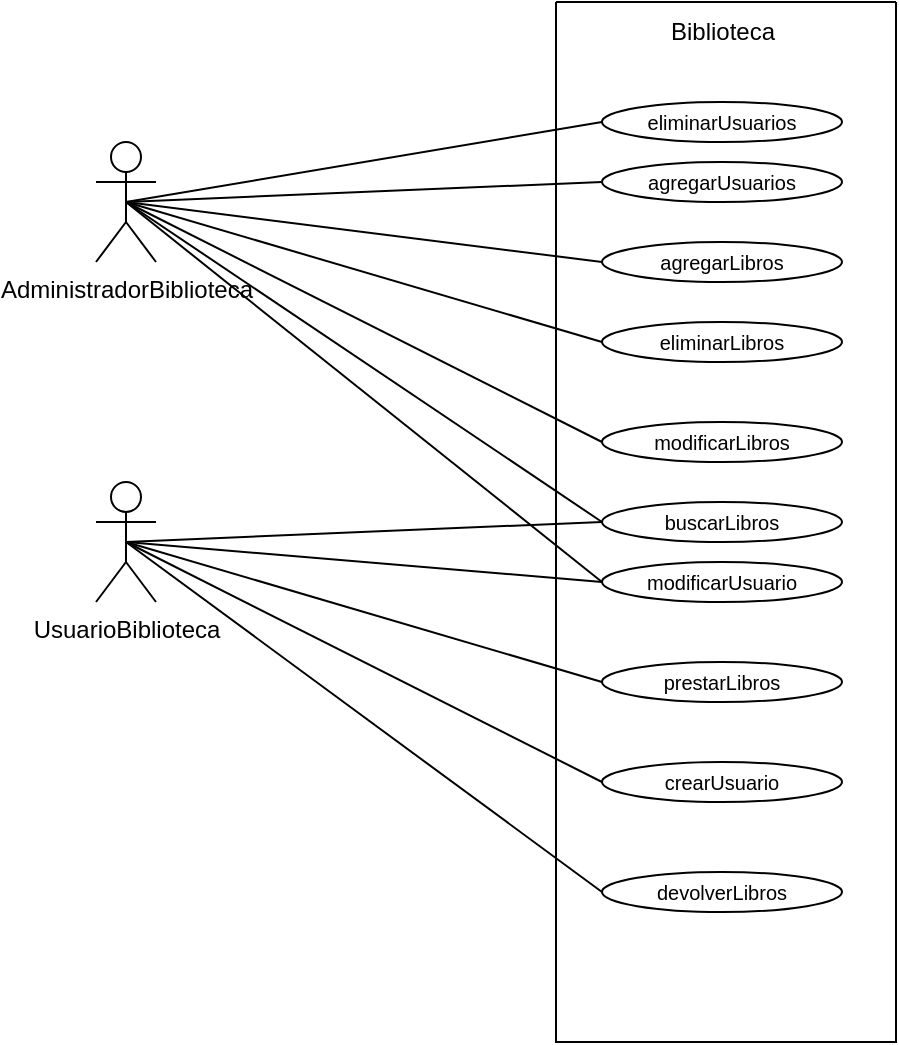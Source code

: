 <mxfile version="23.1.5" type="device">
  <diagram name="Página-1" id="iNeeuXbMr_8V0bboCuFO">
    <mxGraphModel dx="666" dy="494" grid="1" gridSize="10" guides="1" tooltips="1" connect="1" arrows="1" fold="1" page="1" pageScale="1" pageWidth="827" pageHeight="1169" math="0" shadow="0">
      <root>
        <mxCell id="0" />
        <mxCell id="1" parent="0" />
        <mxCell id="fu57weQBIEry1WZQB3Y1-12" value="AdministradorBiblioteca" style="shape=umlActor;verticalLabelPosition=bottom;verticalAlign=top;html=1;outlineConnect=0;" vertex="1" parent="1">
          <mxGeometry x="170" y="190" width="30" height="60" as="geometry" />
        </mxCell>
        <mxCell id="fu57weQBIEry1WZQB3Y1-13" value="UsuarioBiblioteca&lt;div&gt;&lt;br/&gt;&lt;/div&gt;" style="shape=umlActor;verticalLabelPosition=bottom;verticalAlign=top;html=1;outlineConnect=0;" vertex="1" parent="1">
          <mxGeometry x="170" y="360" width="30" height="60" as="geometry" />
        </mxCell>
        <mxCell id="fu57weQBIEry1WZQB3Y1-22" value="" style="swimlane;startSize=0;" vertex="1" parent="1">
          <mxGeometry x="400" y="120" width="170" height="520" as="geometry">
            <mxRectangle x="380" y="90" width="50" height="40" as="alternateBounds" />
          </mxGeometry>
        </mxCell>
        <mxCell id="fu57weQBIEry1WZQB3Y1-23" value="Biblioteca" style="text;html=1;align=center;verticalAlign=middle;resizable=0;points=[];autosize=1;strokeColor=none;fillColor=none;" vertex="1" parent="fu57weQBIEry1WZQB3Y1-22">
          <mxGeometry x="43" width="80" height="30" as="geometry" />
        </mxCell>
        <mxCell id="fu57weQBIEry1WZQB3Y1-25" value="&lt;font style=&quot;font-size: 10px;&quot;&gt;prestarLibros&lt;br&gt;&lt;/font&gt;" style="ellipse;whiteSpace=wrap;html=1;" vertex="1" parent="fu57weQBIEry1WZQB3Y1-22">
          <mxGeometry x="23" y="330" width="120" height="20" as="geometry" />
        </mxCell>
        <mxCell id="fu57weQBIEry1WZQB3Y1-26" value="&lt;font style=&quot;font-size: 10px;&quot;&gt;devolverLibros&lt;br&gt;&lt;/font&gt;" style="ellipse;whiteSpace=wrap;html=1;" vertex="1" parent="fu57weQBIEry1WZQB3Y1-22">
          <mxGeometry x="23" y="435" width="120" height="20" as="geometry" />
        </mxCell>
        <mxCell id="fu57weQBIEry1WZQB3Y1-27" value="&lt;font style=&quot;font-size: 10px;&quot;&gt;agregarUsuarios&lt;br&gt;&lt;/font&gt;" style="ellipse;whiteSpace=wrap;html=1;" vertex="1" parent="fu57weQBIEry1WZQB3Y1-22">
          <mxGeometry x="23" y="80" width="120" height="20" as="geometry" />
        </mxCell>
        <mxCell id="fu57weQBIEry1WZQB3Y1-29" value="&lt;font style=&quot;font-size: 10px;&quot;&gt;agregarLibros&lt;br&gt;&lt;/font&gt;" style="ellipse;whiteSpace=wrap;html=1;" vertex="1" parent="fu57weQBIEry1WZQB3Y1-22">
          <mxGeometry x="23" y="120" width="120" height="20" as="geometry" />
        </mxCell>
        <mxCell id="fu57weQBIEry1WZQB3Y1-37" value="&lt;font style=&quot;font-size: 10px;&quot;&gt;crearUsuario&lt;br&gt;&lt;/font&gt;" style="ellipse;whiteSpace=wrap;html=1;" vertex="1" parent="fu57weQBIEry1WZQB3Y1-22">
          <mxGeometry x="23" y="380" width="120" height="20" as="geometry" />
        </mxCell>
        <mxCell id="fu57weQBIEry1WZQB3Y1-38" style="edgeStyle=orthogonalEdgeStyle;rounded=0;orthogonalLoop=1;jettySize=auto;html=1;exitX=0.5;exitY=1;exitDx=0;exitDy=0;" edge="1" parent="fu57weQBIEry1WZQB3Y1-22" source="fu57weQBIEry1WZQB3Y1-29" target="fu57weQBIEry1WZQB3Y1-29">
          <mxGeometry relative="1" as="geometry" />
        </mxCell>
        <mxCell id="fu57weQBIEry1WZQB3Y1-48" value="&lt;font style=&quot;font-size: 10px;&quot;&gt;buscarLibros&lt;br&gt;&lt;/font&gt;" style="ellipse;whiteSpace=wrap;html=1;" vertex="1" parent="fu57weQBIEry1WZQB3Y1-22">
          <mxGeometry x="23" y="250" width="120" height="20" as="geometry" />
        </mxCell>
        <mxCell id="fu57weQBIEry1WZQB3Y1-61" value="&lt;font style=&quot;font-size: 10px;&quot;&gt;eliminarLibros&lt;br&gt;&lt;/font&gt;" style="ellipse;whiteSpace=wrap;html=1;" vertex="1" parent="fu57weQBIEry1WZQB3Y1-22">
          <mxGeometry x="23" y="160" width="120" height="20" as="geometry" />
        </mxCell>
        <mxCell id="fu57weQBIEry1WZQB3Y1-69" value="&lt;font style=&quot;font-size: 10px;&quot;&gt;eliminarUsuarios&lt;br&gt;&lt;/font&gt;" style="ellipse;whiteSpace=wrap;html=1;" vertex="1" parent="fu57weQBIEry1WZQB3Y1-22">
          <mxGeometry x="23" y="50" width="120" height="20" as="geometry" />
        </mxCell>
        <mxCell id="fu57weQBIEry1WZQB3Y1-71" value="&lt;font style=&quot;font-size: 10px;&quot;&gt;modificarLibros&lt;br&gt;&lt;/font&gt;" style="ellipse;whiteSpace=wrap;html=1;" vertex="1" parent="fu57weQBIEry1WZQB3Y1-22">
          <mxGeometry x="23" y="210" width="120" height="20" as="geometry" />
        </mxCell>
        <mxCell id="fu57weQBIEry1WZQB3Y1-73" value="&lt;font style=&quot;font-size: 10px;&quot;&gt;modificarUsuario&lt;br&gt;&lt;/font&gt;" style="ellipse;whiteSpace=wrap;html=1;" vertex="1" parent="fu57weQBIEry1WZQB3Y1-22">
          <mxGeometry x="23" y="280" width="120" height="20" as="geometry" />
        </mxCell>
        <mxCell id="fu57weQBIEry1WZQB3Y1-60" value="" style="endArrow=none;html=1;rounded=0;exitX=0.5;exitY=0.5;exitDx=0;exitDy=0;exitPerimeter=0;entryX=0;entryY=0.5;entryDx=0;entryDy=0;" edge="1" parent="1" source="fu57weQBIEry1WZQB3Y1-12" target="fu57weQBIEry1WZQB3Y1-27">
          <mxGeometry width="50" height="50" relative="1" as="geometry">
            <mxPoint x="195" y="230" as="sourcePoint" />
            <mxPoint x="433" y="210" as="targetPoint" />
          </mxGeometry>
        </mxCell>
        <mxCell id="fu57weQBIEry1WZQB3Y1-62" value="" style="endArrow=none;html=1;rounded=0;exitX=0.5;exitY=0.5;exitDx=0;exitDy=0;exitPerimeter=0;entryX=0;entryY=0.5;entryDx=0;entryDy=0;" edge="1" parent="1" source="fu57weQBIEry1WZQB3Y1-12" target="fu57weQBIEry1WZQB3Y1-61">
          <mxGeometry width="50" height="50" relative="1" as="geometry">
            <mxPoint x="185" y="310" as="sourcePoint" />
            <mxPoint x="423" y="330" as="targetPoint" />
          </mxGeometry>
        </mxCell>
        <mxCell id="fu57weQBIEry1WZQB3Y1-63" value="" style="endArrow=none;html=1;rounded=0;exitX=0.5;exitY=0.5;exitDx=0;exitDy=0;exitPerimeter=0;entryX=0;entryY=0.5;entryDx=0;entryDy=0;" edge="1" parent="1" source="fu57weQBIEry1WZQB3Y1-12" target="fu57weQBIEry1WZQB3Y1-29">
          <mxGeometry width="50" height="50" relative="1" as="geometry">
            <mxPoint x="195" y="240" as="sourcePoint" />
            <mxPoint x="433" y="260" as="targetPoint" />
          </mxGeometry>
        </mxCell>
        <mxCell id="fu57weQBIEry1WZQB3Y1-64" value="" style="endArrow=none;html=1;rounded=0;exitX=0.5;exitY=0.5;exitDx=0;exitDy=0;exitPerimeter=0;entryX=0;entryY=0.5;entryDx=0;entryDy=0;" edge="1" parent="1" source="fu57weQBIEry1WZQB3Y1-12" target="fu57weQBIEry1WZQB3Y1-48">
          <mxGeometry width="50" height="50" relative="1" as="geometry">
            <mxPoint x="162" y="330" as="sourcePoint" />
            <mxPoint x="400" y="350" as="targetPoint" />
          </mxGeometry>
        </mxCell>
        <mxCell id="fu57weQBIEry1WZQB3Y1-65" value="" style="endArrow=none;html=1;rounded=0;exitX=0.5;exitY=0.5;exitDx=0;exitDy=0;exitPerimeter=0;entryX=0;entryY=0.5;entryDx=0;entryDy=0;" edge="1" parent="1" source="fu57weQBIEry1WZQB3Y1-13" target="fu57weQBIEry1WZQB3Y1-25">
          <mxGeometry width="50" height="50" relative="1" as="geometry">
            <mxPoint x="220" y="410" as="sourcePoint" />
            <mxPoint x="458" y="430" as="targetPoint" />
          </mxGeometry>
        </mxCell>
        <mxCell id="fu57weQBIEry1WZQB3Y1-66" value="" style="endArrow=none;html=1;rounded=0;exitX=0.5;exitY=0.5;exitDx=0;exitDy=0;exitPerimeter=0;entryX=0;entryY=0.5;entryDx=0;entryDy=0;" edge="1" parent="1" source="fu57weQBIEry1WZQB3Y1-13" target="fu57weQBIEry1WZQB3Y1-48">
          <mxGeometry width="50" height="50" relative="1" as="geometry">
            <mxPoint x="220" y="360" as="sourcePoint" />
            <mxPoint x="420" y="360" as="targetPoint" />
          </mxGeometry>
        </mxCell>
        <mxCell id="fu57weQBIEry1WZQB3Y1-67" value="" style="endArrow=none;html=1;rounded=0;exitX=0.5;exitY=0.5;exitDx=0;exitDy=0;exitPerimeter=0;entryX=0;entryY=0.5;entryDx=0;entryDy=0;" edge="1" parent="1" source="fu57weQBIEry1WZQB3Y1-13" target="fu57weQBIEry1WZQB3Y1-37">
          <mxGeometry width="50" height="50" relative="1" as="geometry">
            <mxPoint x="205" y="410" as="sourcePoint" />
            <mxPoint x="443" y="520" as="targetPoint" />
          </mxGeometry>
        </mxCell>
        <mxCell id="fu57weQBIEry1WZQB3Y1-68" value="" style="endArrow=none;html=1;rounded=0;exitX=0.5;exitY=0.5;exitDx=0;exitDy=0;exitPerimeter=0;entryX=0;entryY=0.5;entryDx=0;entryDy=0;" edge="1" parent="1" source="fu57weQBIEry1WZQB3Y1-13" target="fu57weQBIEry1WZQB3Y1-26">
          <mxGeometry width="50" height="50" relative="1" as="geometry">
            <mxPoint x="215" y="420" as="sourcePoint" />
            <mxPoint x="453" y="530" as="targetPoint" />
          </mxGeometry>
        </mxCell>
        <mxCell id="fu57weQBIEry1WZQB3Y1-70" value="" style="endArrow=none;html=1;rounded=0;exitX=0.5;exitY=0.5;exitDx=0;exitDy=0;exitPerimeter=0;entryX=0;entryY=0.5;entryDx=0;entryDy=0;" edge="1" parent="1" source="fu57weQBIEry1WZQB3Y1-12" target="fu57weQBIEry1WZQB3Y1-69">
          <mxGeometry width="50" height="50" relative="1" as="geometry">
            <mxPoint x="195" y="190" as="sourcePoint" />
            <mxPoint x="433" y="190" as="targetPoint" />
          </mxGeometry>
        </mxCell>
        <mxCell id="fu57weQBIEry1WZQB3Y1-72" value="" style="endArrow=none;html=1;rounded=0;exitX=0.5;exitY=0.5;exitDx=0;exitDy=0;exitPerimeter=0;entryX=0;entryY=0.5;entryDx=0;entryDy=0;" edge="1" parent="1" source="fu57weQBIEry1WZQB3Y1-12" target="fu57weQBIEry1WZQB3Y1-71">
          <mxGeometry width="50" height="50" relative="1" as="geometry">
            <mxPoint x="200" y="220" as="sourcePoint" />
            <mxPoint x="438" y="380" as="targetPoint" />
          </mxGeometry>
        </mxCell>
        <mxCell id="fu57weQBIEry1WZQB3Y1-74" value="" style="endArrow=none;html=1;rounded=0;exitX=0.5;exitY=0.5;exitDx=0;exitDy=0;exitPerimeter=0;entryX=0;entryY=0.5;entryDx=0;entryDy=0;" edge="1" parent="1" source="fu57weQBIEry1WZQB3Y1-13" target="fu57weQBIEry1WZQB3Y1-73">
          <mxGeometry width="50" height="50" relative="1" as="geometry">
            <mxPoint x="195" y="400" as="sourcePoint" />
            <mxPoint x="433" y="390" as="targetPoint" />
          </mxGeometry>
        </mxCell>
        <mxCell id="fu57weQBIEry1WZQB3Y1-75" value="" style="endArrow=none;html=1;rounded=0;exitX=0.5;exitY=0.5;exitDx=0;exitDy=0;exitPerimeter=0;entryX=0;entryY=0.5;entryDx=0;entryDy=0;" edge="1" parent="1" source="fu57weQBIEry1WZQB3Y1-12" target="fu57weQBIEry1WZQB3Y1-73">
          <mxGeometry width="50" height="50" relative="1" as="geometry">
            <mxPoint x="195" y="230" as="sourcePoint" />
            <mxPoint x="433" y="390" as="targetPoint" />
          </mxGeometry>
        </mxCell>
      </root>
    </mxGraphModel>
  </diagram>
</mxfile>
